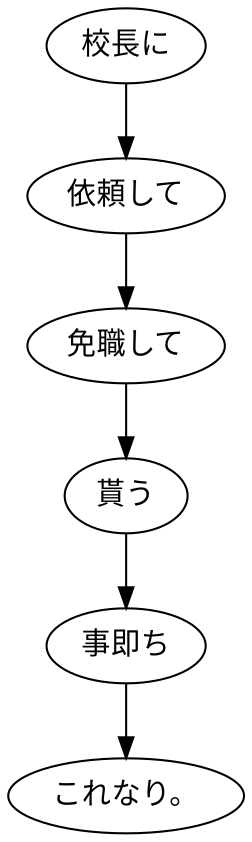 digraph graph4503 {
	node0 [label="校長に"];
	node1 [label="依頼して"];
	node2 [label="免職して"];
	node3 [label="貰う"];
	node4 [label="事即ち"];
	node5 [label="これなり。"];
	node0 -> node1;
	node1 -> node2;
	node2 -> node3;
	node3 -> node4;
	node4 -> node5;
}
